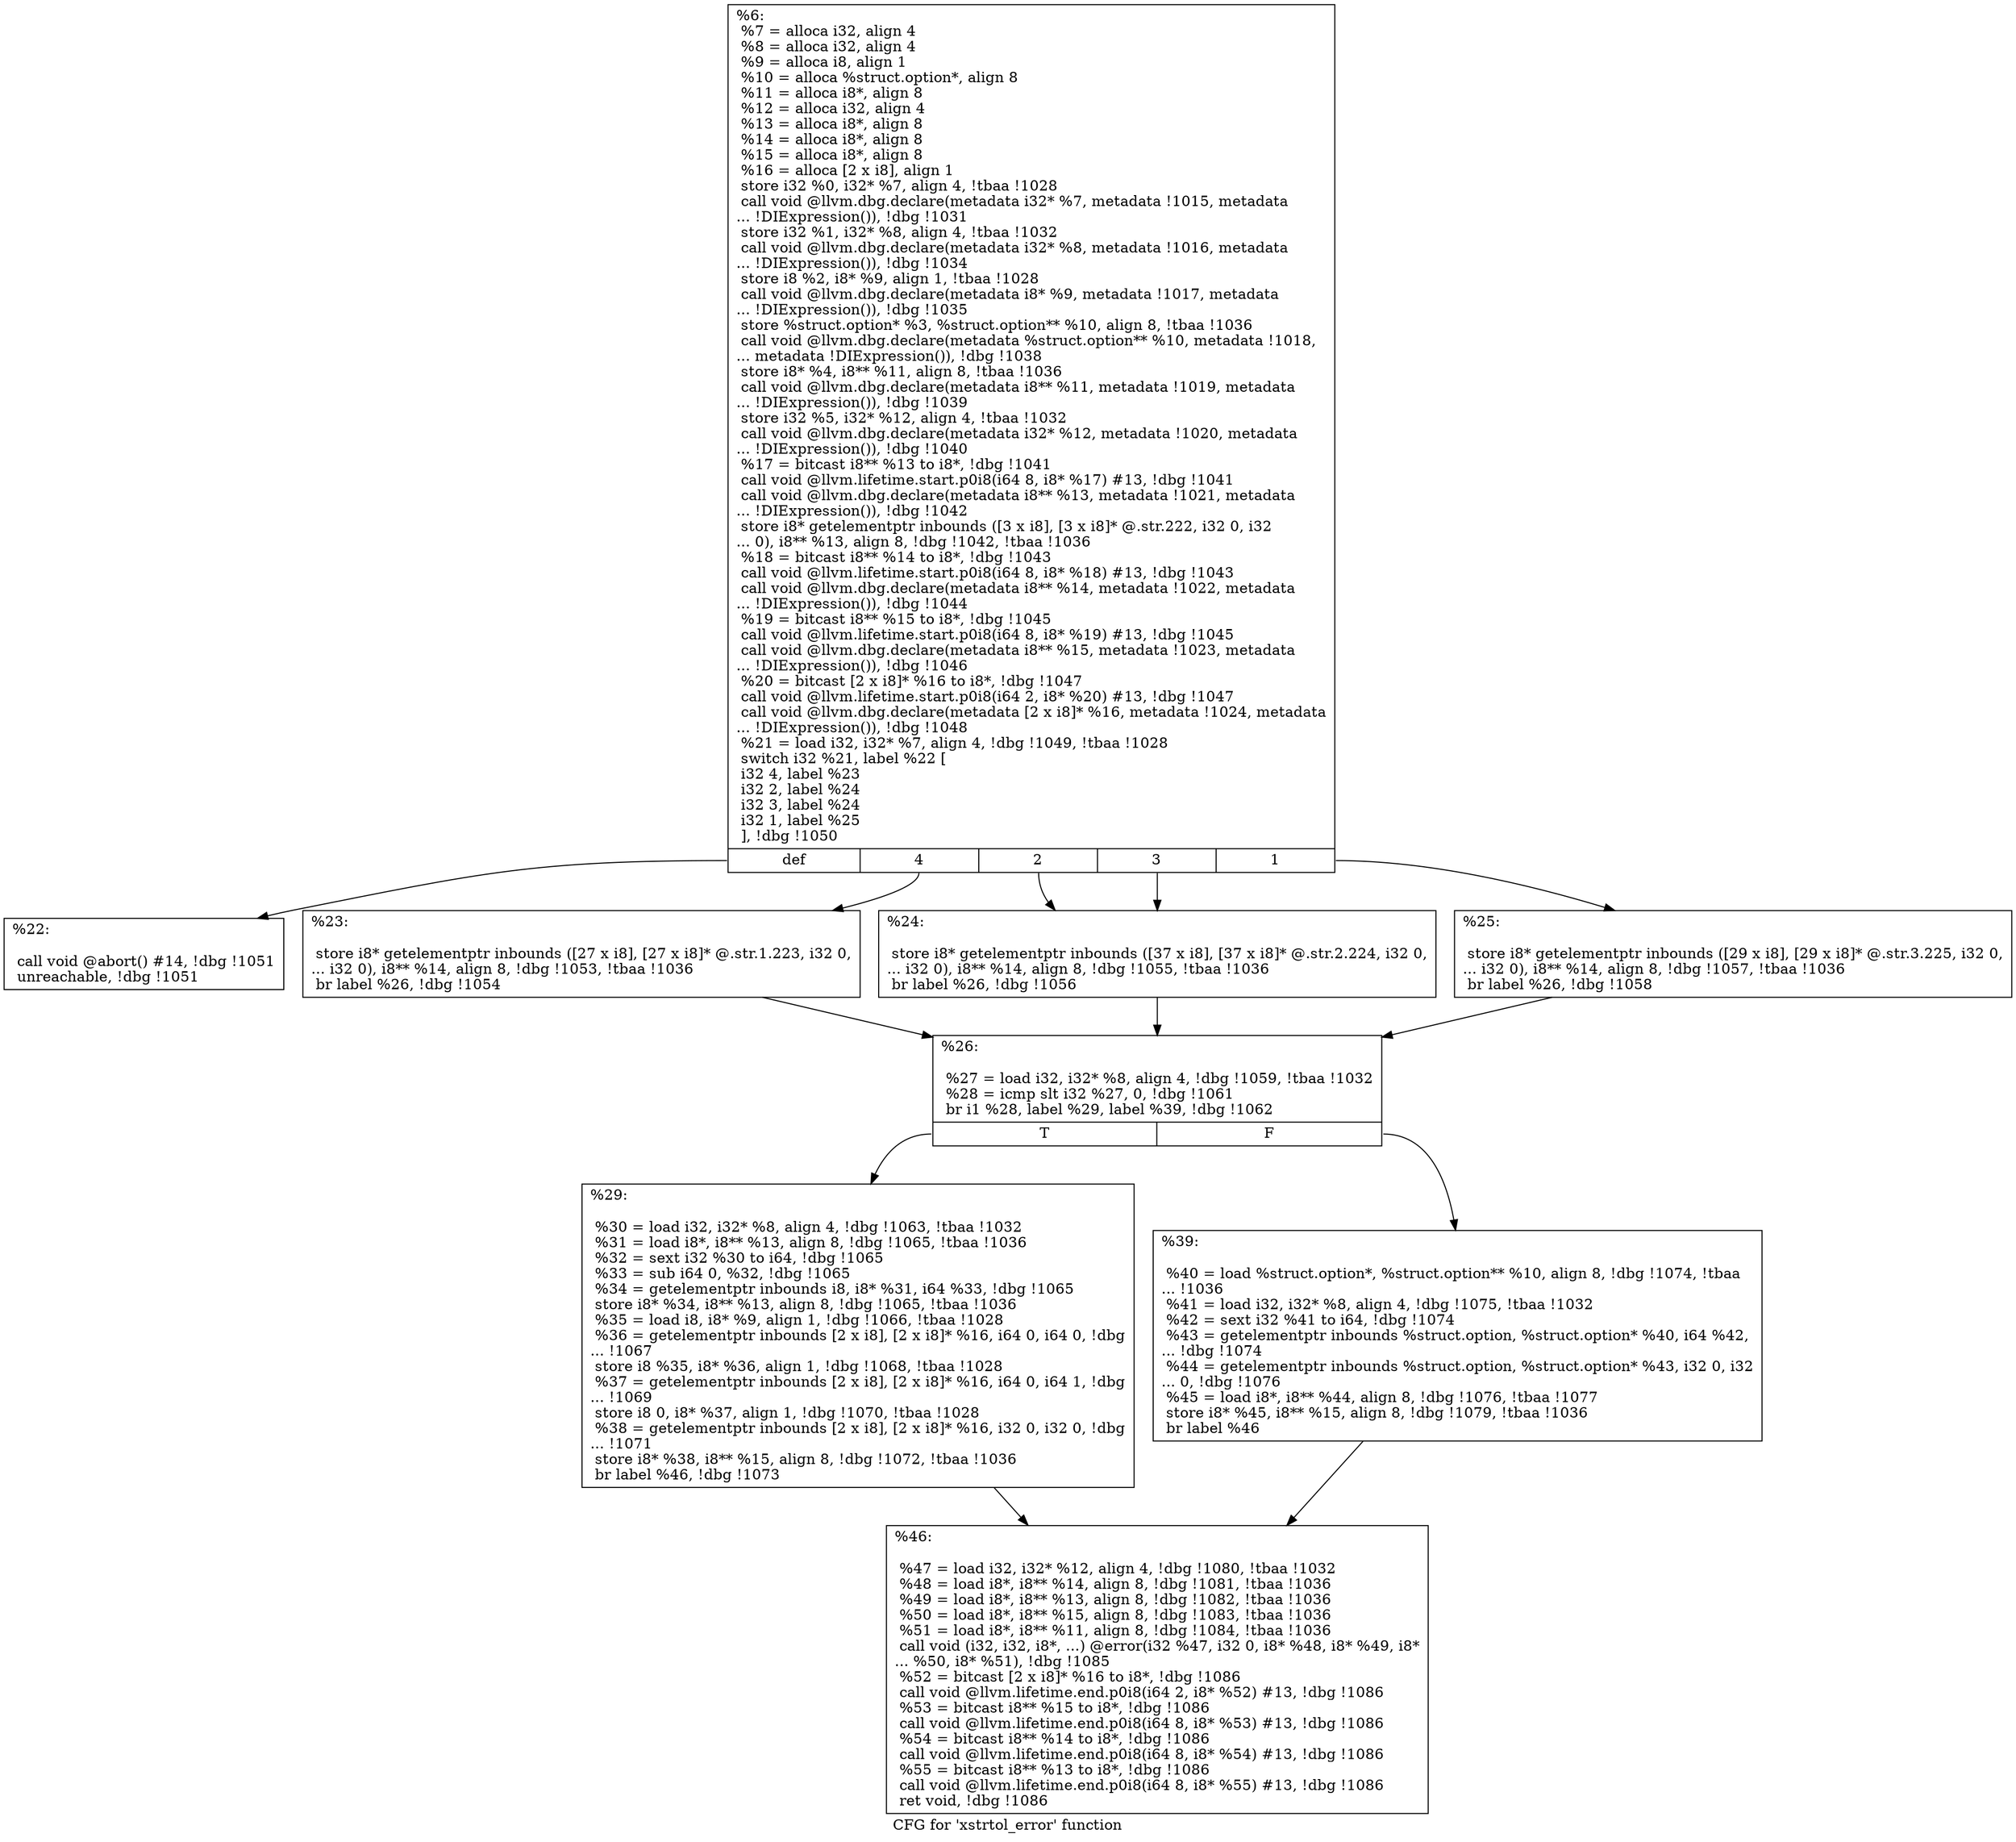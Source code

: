 digraph "CFG for 'xstrtol_error' function" {
	label="CFG for 'xstrtol_error' function";

	Node0x16f4110 [shape=record,label="{%6:\l  %7 = alloca i32, align 4\l  %8 = alloca i32, align 4\l  %9 = alloca i8, align 1\l  %10 = alloca %struct.option*, align 8\l  %11 = alloca i8*, align 8\l  %12 = alloca i32, align 4\l  %13 = alloca i8*, align 8\l  %14 = alloca i8*, align 8\l  %15 = alloca i8*, align 8\l  %16 = alloca [2 x i8], align 1\l  store i32 %0, i32* %7, align 4, !tbaa !1028\l  call void @llvm.dbg.declare(metadata i32* %7, metadata !1015, metadata\l... !DIExpression()), !dbg !1031\l  store i32 %1, i32* %8, align 4, !tbaa !1032\l  call void @llvm.dbg.declare(metadata i32* %8, metadata !1016, metadata\l... !DIExpression()), !dbg !1034\l  store i8 %2, i8* %9, align 1, !tbaa !1028\l  call void @llvm.dbg.declare(metadata i8* %9, metadata !1017, metadata\l... !DIExpression()), !dbg !1035\l  store %struct.option* %3, %struct.option** %10, align 8, !tbaa !1036\l  call void @llvm.dbg.declare(metadata %struct.option** %10, metadata !1018,\l... metadata !DIExpression()), !dbg !1038\l  store i8* %4, i8** %11, align 8, !tbaa !1036\l  call void @llvm.dbg.declare(metadata i8** %11, metadata !1019, metadata\l... !DIExpression()), !dbg !1039\l  store i32 %5, i32* %12, align 4, !tbaa !1032\l  call void @llvm.dbg.declare(metadata i32* %12, metadata !1020, metadata\l... !DIExpression()), !dbg !1040\l  %17 = bitcast i8** %13 to i8*, !dbg !1041\l  call void @llvm.lifetime.start.p0i8(i64 8, i8* %17) #13, !dbg !1041\l  call void @llvm.dbg.declare(metadata i8** %13, metadata !1021, metadata\l... !DIExpression()), !dbg !1042\l  store i8* getelementptr inbounds ([3 x i8], [3 x i8]* @.str.222, i32 0, i32\l... 0), i8** %13, align 8, !dbg !1042, !tbaa !1036\l  %18 = bitcast i8** %14 to i8*, !dbg !1043\l  call void @llvm.lifetime.start.p0i8(i64 8, i8* %18) #13, !dbg !1043\l  call void @llvm.dbg.declare(metadata i8** %14, metadata !1022, metadata\l... !DIExpression()), !dbg !1044\l  %19 = bitcast i8** %15 to i8*, !dbg !1045\l  call void @llvm.lifetime.start.p0i8(i64 8, i8* %19) #13, !dbg !1045\l  call void @llvm.dbg.declare(metadata i8** %15, metadata !1023, metadata\l... !DIExpression()), !dbg !1046\l  %20 = bitcast [2 x i8]* %16 to i8*, !dbg !1047\l  call void @llvm.lifetime.start.p0i8(i64 2, i8* %20) #13, !dbg !1047\l  call void @llvm.dbg.declare(metadata [2 x i8]* %16, metadata !1024, metadata\l... !DIExpression()), !dbg !1048\l  %21 = load i32, i32* %7, align 4, !dbg !1049, !tbaa !1028\l  switch i32 %21, label %22 [\l    i32 4, label %23\l    i32 2, label %24\l    i32 3, label %24\l    i32 1, label %25\l  ], !dbg !1050\l|{<s0>def|<s1>4|<s2>2|<s3>3|<s4>1}}"];
	Node0x16f4110:s0 -> Node0x16f4160;
	Node0x16f4110:s1 -> Node0x16f41b0;
	Node0x16f4110:s2 -> Node0x16f4200;
	Node0x16f4110:s3 -> Node0x16f4200;
	Node0x16f4110:s4 -> Node0x16f4250;
	Node0x16f4160 [shape=record,label="{%22:\l\l  call void @abort() #14, !dbg !1051\l  unreachable, !dbg !1051\l}"];
	Node0x16f41b0 [shape=record,label="{%23:\l\l  store i8* getelementptr inbounds ([27 x i8], [27 x i8]* @.str.1.223, i32 0,\l... i32 0), i8** %14, align 8, !dbg !1053, !tbaa !1036\l  br label %26, !dbg !1054\l}"];
	Node0x16f41b0 -> Node0x16f42a0;
	Node0x16f4200 [shape=record,label="{%24:\l\l  store i8* getelementptr inbounds ([37 x i8], [37 x i8]* @.str.2.224, i32 0,\l... i32 0), i8** %14, align 8, !dbg !1055, !tbaa !1036\l  br label %26, !dbg !1056\l}"];
	Node0x16f4200 -> Node0x16f42a0;
	Node0x16f4250 [shape=record,label="{%25:\l\l  store i8* getelementptr inbounds ([29 x i8], [29 x i8]* @.str.3.225, i32 0,\l... i32 0), i8** %14, align 8, !dbg !1057, !tbaa !1036\l  br label %26, !dbg !1058\l}"];
	Node0x16f4250 -> Node0x16f42a0;
	Node0x16f42a0 [shape=record,label="{%26:\l\l  %27 = load i32, i32* %8, align 4, !dbg !1059, !tbaa !1032\l  %28 = icmp slt i32 %27, 0, !dbg !1061\l  br i1 %28, label %29, label %39, !dbg !1062\l|{<s0>T|<s1>F}}"];
	Node0x16f42a0:s0 -> Node0x16f42f0;
	Node0x16f42a0:s1 -> Node0x16f4340;
	Node0x16f42f0 [shape=record,label="{%29:\l\l  %30 = load i32, i32* %8, align 4, !dbg !1063, !tbaa !1032\l  %31 = load i8*, i8** %13, align 8, !dbg !1065, !tbaa !1036\l  %32 = sext i32 %30 to i64, !dbg !1065\l  %33 = sub i64 0, %32, !dbg !1065\l  %34 = getelementptr inbounds i8, i8* %31, i64 %33, !dbg !1065\l  store i8* %34, i8** %13, align 8, !dbg !1065, !tbaa !1036\l  %35 = load i8, i8* %9, align 1, !dbg !1066, !tbaa !1028\l  %36 = getelementptr inbounds [2 x i8], [2 x i8]* %16, i64 0, i64 0, !dbg\l... !1067\l  store i8 %35, i8* %36, align 1, !dbg !1068, !tbaa !1028\l  %37 = getelementptr inbounds [2 x i8], [2 x i8]* %16, i64 0, i64 1, !dbg\l... !1069\l  store i8 0, i8* %37, align 1, !dbg !1070, !tbaa !1028\l  %38 = getelementptr inbounds [2 x i8], [2 x i8]* %16, i32 0, i32 0, !dbg\l... !1071\l  store i8* %38, i8** %15, align 8, !dbg !1072, !tbaa !1036\l  br label %46, !dbg !1073\l}"];
	Node0x16f42f0 -> Node0x16f4390;
	Node0x16f4340 [shape=record,label="{%39:\l\l  %40 = load %struct.option*, %struct.option** %10, align 8, !dbg !1074, !tbaa\l... !1036\l  %41 = load i32, i32* %8, align 4, !dbg !1075, !tbaa !1032\l  %42 = sext i32 %41 to i64, !dbg !1074\l  %43 = getelementptr inbounds %struct.option, %struct.option* %40, i64 %42,\l... !dbg !1074\l  %44 = getelementptr inbounds %struct.option, %struct.option* %43, i32 0, i32\l... 0, !dbg !1076\l  %45 = load i8*, i8** %44, align 8, !dbg !1076, !tbaa !1077\l  store i8* %45, i8** %15, align 8, !dbg !1079, !tbaa !1036\l  br label %46\l}"];
	Node0x16f4340 -> Node0x16f4390;
	Node0x16f4390 [shape=record,label="{%46:\l\l  %47 = load i32, i32* %12, align 4, !dbg !1080, !tbaa !1032\l  %48 = load i8*, i8** %14, align 8, !dbg !1081, !tbaa !1036\l  %49 = load i8*, i8** %13, align 8, !dbg !1082, !tbaa !1036\l  %50 = load i8*, i8** %15, align 8, !dbg !1083, !tbaa !1036\l  %51 = load i8*, i8** %11, align 8, !dbg !1084, !tbaa !1036\l  call void (i32, i32, i8*, ...) @error(i32 %47, i32 0, i8* %48, i8* %49, i8*\l... %50, i8* %51), !dbg !1085\l  %52 = bitcast [2 x i8]* %16 to i8*, !dbg !1086\l  call void @llvm.lifetime.end.p0i8(i64 2, i8* %52) #13, !dbg !1086\l  %53 = bitcast i8** %15 to i8*, !dbg !1086\l  call void @llvm.lifetime.end.p0i8(i64 8, i8* %53) #13, !dbg !1086\l  %54 = bitcast i8** %14 to i8*, !dbg !1086\l  call void @llvm.lifetime.end.p0i8(i64 8, i8* %54) #13, !dbg !1086\l  %55 = bitcast i8** %13 to i8*, !dbg !1086\l  call void @llvm.lifetime.end.p0i8(i64 8, i8* %55) #13, !dbg !1086\l  ret void, !dbg !1086\l}"];
}
